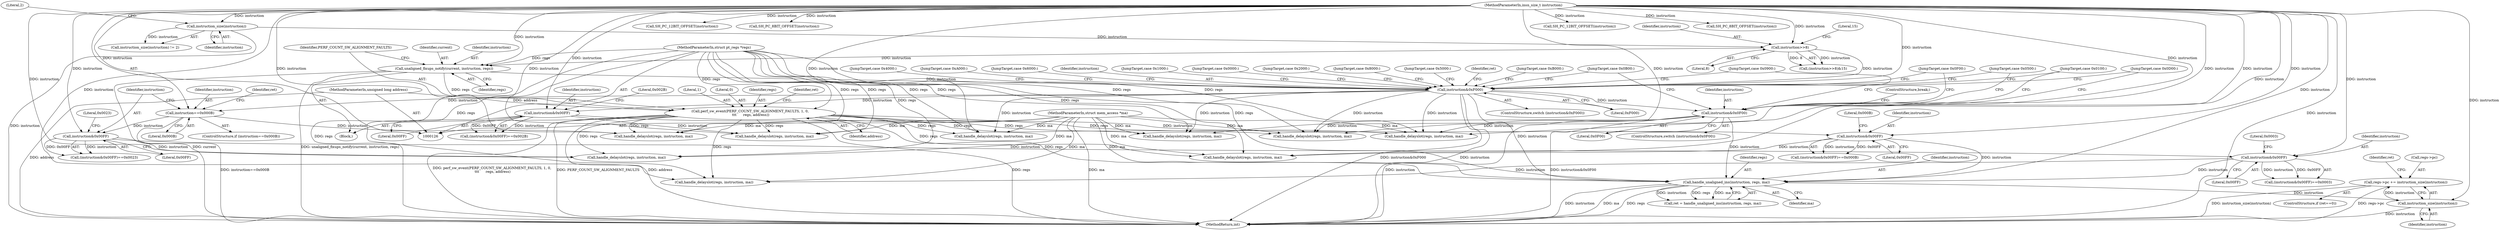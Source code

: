 digraph "1_linux_a8b0ca17b80e92faab46ee7179ba9e99ccb61233_23@pointer" {
"1000476" [label="(Call,regs->pc += instruction_size(instruction))"];
"1000480" [label="(Call,instruction_size(instruction))"];
"1000468" [label="(Call,handle_unaligned_ins(instruction, regs, ma))"];
"1000177" [label="(Call,instruction&0xF000)"];
"1000162" [label="(Call,unaligned_fixups_notify(current, instruction, regs))"];
"1000147" [label="(Call,instruction>>8)"];
"1000138" [label="(Call,instruction_size(instruction))"];
"1000127" [label="(MethodParameterIn,insn_size_t instruction)"];
"1000128" [label="(MethodParameterIn,struct pt_regs *regs)"];
"1000338" [label="(Call,instruction&0x0F00)"];
"1000232" [label="(Call,instruction&0x00FF)"];
"1000207" [label="(Call,instruction&0x00FF)"];
"1000183" [label="(Call,instruction==0x000B)"];
"1000298" [label="(Call,instruction&0x00FF)"];
"1000275" [label="(Call,instruction&0x00FF)"];
"1000166" [label="(Call,perf_sw_event(PERF_COUNT_SW_ALIGNMENT_FAULTS, 1, 0,\n \t\t\t      regs, address))"];
"1000131" [label="(MethodParameterIn,unsigned long address)"];
"1000129" [label="(MethodParameterIn,struct mem_access *ma)"];
"1000167" [label="(Identifier,PERF_COUNT_SW_ALIGNMENT_FAULTS)"];
"1000183" [label="(Call,instruction==0x000B)"];
"1000173" [label="(Identifier,ret)"];
"1000179" [label="(Literal,0xF000)"];
"1000168" [label="(Literal,1)"];
"1000169" [label="(Literal,0)"];
"1000137" [label="(Call,instruction_size(instruction) != 2)"];
"1000432" [label="(Call,SH_PC_12BIT_OFFSET(instruction))"];
"1000383" [label="(JumpTarget,case 0x0D00:)"];
"1000150" [label="(Literal,15)"];
"1000340" [label="(Literal,0x0F00)"];
"1000272" [label="(JumpTarget,case 0x4000:)"];
"1000140" [label="(Literal,2)"];
"1000162" [label="(Call,unaligned_fixups_notify(current, instruction, regs))"];
"1000378" [label="(Call,SH_PC_8BIT_OFFSET(instruction))"];
"1000484" [label="(MethodReturn,int)"];
"1000206" [label="(Call,(instruction&0x00FF)==0x0023)"];
"1000417" [label="(JumpTarget,case 0xA000:)"];
"1000351" [label="(Call,handle_delayslot(regs, instruction, ma))"];
"1000185" [label="(Literal,0x000B)"];
"1000139" [label="(Identifier,instruction)"];
"1000147" [label="(Call,instruction>>8)"];
"1000334" [label="(JumpTarget,case 0x6000:)"];
"1000460" [label="(Call,SH_PC_12BIT_OFFSET(instruction))"];
"1000348" [label="(JumpTarget,case 0x0F00:)"];
"1000178" [label="(Identifier,instruction)"];
"1000268" [label="(JumpTarget,case 0x1000:)"];
"1000129" [label="(MethodParameterIn,struct mem_access *ma)"];
"1000207" [label="(Call,instruction&0x00FF)"];
"1000274" [label="(Call,(instruction&0x00FF)==0x002B)"];
"1000413" [label="(Call,SH_PC_8BIT_OFFSET(instruction))"];
"1000275" [label="(Call,instruction&0x00FF)"];
"1000131" [label="(MethodParameterIn,unsigned long address)"];
"1000276" [label="(Identifier,instruction)"];
"1000298" [label="(Call,instruction&0x00FF)"];
"1000337" [label="(ControlStructure,switch (instruction&0x0F00))"];
"1000210" [label="(Literal,0x0023)"];
"1000163" [label="(Identifier,current)"];
"1000171" [label="(Identifier,address)"];
"1000231" [label="(Call,(instruction&0x00FF)==0x0003)"];
"1000181" [label="(JumpTarget,case 0x0000:)"];
"1000468" [label="(Call,handle_unaligned_ins(instruction, regs, ma))"];
"1000128" [label="(MethodParameterIn,struct pt_regs *regs)"];
"1000339" [label="(Identifier,instruction)"];
"1000234" [label="(Literal,0x00FF)"];
"1000342" [label="(JumpTarget,case 0x0100:)"];
"1000299" [label="(Identifier,instruction)"];
"1000305" [label="(Call,handle_delayslot(regs, instruction, ma))"];
"1000381" [label="(JumpTarget,case 0x0900:)"];
"1000416" [label="(ControlStructure,break;)"];
"1000466" [label="(Call,ret = handle_unaligned_ins(instruction, regs, ma))"];
"1000472" [label="(ControlStructure,if (ret==0))"];
"1000344" [label="(JumpTarget,case 0x0500:)"];
"1000148" [label="(Identifier,instruction)"];
"1000208" [label="(Identifier,instruction)"];
"1000232" [label="(Call,instruction&0x00FF)"];
"1000270" [label="(JumpTarget,case 0x2000:)"];
"1000138" [label="(Call,instruction_size(instruction))"];
"1000420" [label="(Call,handle_delayslot(regs, instruction, ma))"];
"1000346" [label="(JumpTarget,case 0x0B00:)"];
"1000233" [label="(Identifier,instruction)"];
"1000189" [label="(Call,handle_delayslot(regs, instruction, ma))"];
"1000476" [label="(Call,regs->pc += instruction_size(instruction))"];
"1000336" [label="(JumpTarget,case 0x8000:)"];
"1000166" [label="(Call,perf_sw_event(PERF_COUNT_SW_ALIGNMENT_FAULTS, 1, 0,\n \t\t\t      regs, address))"];
"1000481" [label="(Identifier,instruction)"];
"1000209" [label="(Literal,0x00FF)"];
"1000177" [label="(Call,instruction&0xF000)"];
"1000483" [label="(Identifier,ret)"];
"1000477" [label="(Call,regs->pc)"];
"1000277" [label="(Literal,0x00FF)"];
"1000170" [label="(Identifier,regs)"];
"1000164" [label="(Identifier,instruction)"];
"1000471" [label="(Identifier,ma)"];
"1000297" [label="(Call,(instruction&0x00FF)==0x000B)"];
"1000146" [label="(Call,(instruction>>8)&15)"];
"1000161" [label="(Block,)"];
"1000235" [label="(Literal,0x0003)"];
"1000301" [label="(Literal,0x000B)"];
"1000332" [label="(JumpTarget,case 0x5000:)"];
"1000470" [label="(Identifier,regs)"];
"1000214" [label="(Call,handle_delayslot(regs, instruction, ma))"];
"1000464" [label="(Identifier,ret)"];
"1000480" [label="(Call,instruction_size(instruction))"];
"1000386" [label="(Call,handle_delayslot(regs, instruction, ma))"];
"1000239" [label="(Call,handle_delayslot(regs, instruction, ma))"];
"1000176" [label="(ControlStructure,switch (instruction&0xF000))"];
"1000127" [label="(MethodParameterIn,insn_size_t instruction)"];
"1000165" [label="(Identifier,regs)"];
"1000188" [label="(Identifier,ret)"];
"1000438" [label="(Call,handle_delayslot(regs, instruction, ma))"];
"1000278" [label="(Literal,0x002B)"];
"1000435" [label="(JumpTarget,case 0xB000:)"];
"1000282" [label="(Call,handle_delayslot(regs, instruction, ma))"];
"1000338" [label="(Call,instruction&0x0F00)"];
"1000149" [label="(Literal,8)"];
"1000469" [label="(Identifier,instruction)"];
"1000300" [label="(Literal,0x00FF)"];
"1000182" [label="(ControlStructure,if (instruction==0x000B))"];
"1000184" [label="(Identifier,instruction)"];
"1000476" -> "1000472"  [label="AST: "];
"1000476" -> "1000480"  [label="CFG: "];
"1000477" -> "1000476"  [label="AST: "];
"1000480" -> "1000476"  [label="AST: "];
"1000483" -> "1000476"  [label="CFG: "];
"1000476" -> "1000484"  [label="DDG: regs->pc"];
"1000476" -> "1000484"  [label="DDG: instruction_size(instruction)"];
"1000480" -> "1000476"  [label="DDG: instruction"];
"1000480" -> "1000481"  [label="CFG: "];
"1000481" -> "1000480"  [label="AST: "];
"1000480" -> "1000484"  [label="DDG: instruction"];
"1000468" -> "1000480"  [label="DDG: instruction"];
"1000127" -> "1000480"  [label="DDG: instruction"];
"1000468" -> "1000466"  [label="AST: "];
"1000468" -> "1000471"  [label="CFG: "];
"1000469" -> "1000468"  [label="AST: "];
"1000470" -> "1000468"  [label="AST: "];
"1000471" -> "1000468"  [label="AST: "];
"1000466" -> "1000468"  [label="CFG: "];
"1000468" -> "1000484"  [label="DDG: instruction"];
"1000468" -> "1000484"  [label="DDG: ma"];
"1000468" -> "1000484"  [label="DDG: regs"];
"1000468" -> "1000466"  [label="DDG: instruction"];
"1000468" -> "1000466"  [label="DDG: regs"];
"1000468" -> "1000466"  [label="DDG: ma"];
"1000177" -> "1000468"  [label="DDG: instruction"];
"1000338" -> "1000468"  [label="DDG: instruction"];
"1000232" -> "1000468"  [label="DDG: instruction"];
"1000298" -> "1000468"  [label="DDG: instruction"];
"1000127" -> "1000468"  [label="DDG: instruction"];
"1000166" -> "1000468"  [label="DDG: regs"];
"1000128" -> "1000468"  [label="DDG: regs"];
"1000129" -> "1000468"  [label="DDG: ma"];
"1000177" -> "1000176"  [label="AST: "];
"1000177" -> "1000179"  [label="CFG: "];
"1000178" -> "1000177"  [label="AST: "];
"1000179" -> "1000177"  [label="AST: "];
"1000181" -> "1000177"  [label="CFG: "];
"1000268" -> "1000177"  [label="CFG: "];
"1000270" -> "1000177"  [label="CFG: "];
"1000272" -> "1000177"  [label="CFG: "];
"1000332" -> "1000177"  [label="CFG: "];
"1000334" -> "1000177"  [label="CFG: "];
"1000336" -> "1000177"  [label="CFG: "];
"1000342" -> "1000177"  [label="CFG: "];
"1000344" -> "1000177"  [label="CFG: "];
"1000346" -> "1000177"  [label="CFG: "];
"1000348" -> "1000177"  [label="CFG: "];
"1000381" -> "1000177"  [label="CFG: "];
"1000383" -> "1000177"  [label="CFG: "];
"1000417" -> "1000177"  [label="CFG: "];
"1000435" -> "1000177"  [label="CFG: "];
"1000464" -> "1000177"  [label="CFG: "];
"1000177" -> "1000484"  [label="DDG: instruction"];
"1000177" -> "1000484"  [label="DDG: instruction&0xF000"];
"1000162" -> "1000177"  [label="DDG: instruction"];
"1000147" -> "1000177"  [label="DDG: instruction"];
"1000127" -> "1000177"  [label="DDG: instruction"];
"1000177" -> "1000183"  [label="DDG: instruction"];
"1000177" -> "1000275"  [label="DDG: instruction"];
"1000177" -> "1000338"  [label="DDG: instruction"];
"1000177" -> "1000351"  [label="DDG: instruction"];
"1000177" -> "1000386"  [label="DDG: instruction"];
"1000177" -> "1000420"  [label="DDG: instruction"];
"1000177" -> "1000438"  [label="DDG: instruction"];
"1000162" -> "1000161"  [label="AST: "];
"1000162" -> "1000165"  [label="CFG: "];
"1000163" -> "1000162"  [label="AST: "];
"1000164" -> "1000162"  [label="AST: "];
"1000165" -> "1000162"  [label="AST: "];
"1000167" -> "1000162"  [label="CFG: "];
"1000162" -> "1000484"  [label="DDG: current"];
"1000162" -> "1000484"  [label="DDG: unaligned_fixups_notify(current, instruction, regs)"];
"1000147" -> "1000162"  [label="DDG: instruction"];
"1000127" -> "1000162"  [label="DDG: instruction"];
"1000128" -> "1000162"  [label="DDG: regs"];
"1000162" -> "1000166"  [label="DDG: regs"];
"1000147" -> "1000146"  [label="AST: "];
"1000147" -> "1000149"  [label="CFG: "];
"1000148" -> "1000147"  [label="AST: "];
"1000149" -> "1000147"  [label="AST: "];
"1000150" -> "1000147"  [label="CFG: "];
"1000147" -> "1000146"  [label="DDG: instruction"];
"1000147" -> "1000146"  [label="DDG: 8"];
"1000138" -> "1000147"  [label="DDG: instruction"];
"1000127" -> "1000147"  [label="DDG: instruction"];
"1000138" -> "1000137"  [label="AST: "];
"1000138" -> "1000139"  [label="CFG: "];
"1000139" -> "1000138"  [label="AST: "];
"1000140" -> "1000138"  [label="CFG: "];
"1000138" -> "1000484"  [label="DDG: instruction"];
"1000138" -> "1000137"  [label="DDG: instruction"];
"1000127" -> "1000138"  [label="DDG: instruction"];
"1000127" -> "1000126"  [label="AST: "];
"1000127" -> "1000484"  [label="DDG: instruction"];
"1000127" -> "1000183"  [label="DDG: instruction"];
"1000127" -> "1000189"  [label="DDG: instruction"];
"1000127" -> "1000207"  [label="DDG: instruction"];
"1000127" -> "1000214"  [label="DDG: instruction"];
"1000127" -> "1000232"  [label="DDG: instruction"];
"1000127" -> "1000239"  [label="DDG: instruction"];
"1000127" -> "1000275"  [label="DDG: instruction"];
"1000127" -> "1000282"  [label="DDG: instruction"];
"1000127" -> "1000298"  [label="DDG: instruction"];
"1000127" -> "1000305"  [label="DDG: instruction"];
"1000127" -> "1000338"  [label="DDG: instruction"];
"1000127" -> "1000351"  [label="DDG: instruction"];
"1000127" -> "1000378"  [label="DDG: instruction"];
"1000127" -> "1000386"  [label="DDG: instruction"];
"1000127" -> "1000413"  [label="DDG: instruction"];
"1000127" -> "1000420"  [label="DDG: instruction"];
"1000127" -> "1000432"  [label="DDG: instruction"];
"1000127" -> "1000438"  [label="DDG: instruction"];
"1000127" -> "1000460"  [label="DDG: instruction"];
"1000128" -> "1000126"  [label="AST: "];
"1000128" -> "1000484"  [label="DDG: regs"];
"1000128" -> "1000166"  [label="DDG: regs"];
"1000128" -> "1000189"  [label="DDG: regs"];
"1000128" -> "1000214"  [label="DDG: regs"];
"1000128" -> "1000239"  [label="DDG: regs"];
"1000128" -> "1000282"  [label="DDG: regs"];
"1000128" -> "1000305"  [label="DDG: regs"];
"1000128" -> "1000351"  [label="DDG: regs"];
"1000128" -> "1000386"  [label="DDG: regs"];
"1000128" -> "1000420"  [label="DDG: regs"];
"1000128" -> "1000438"  [label="DDG: regs"];
"1000338" -> "1000337"  [label="AST: "];
"1000338" -> "1000340"  [label="CFG: "];
"1000339" -> "1000338"  [label="AST: "];
"1000340" -> "1000338"  [label="AST: "];
"1000342" -> "1000338"  [label="CFG: "];
"1000344" -> "1000338"  [label="CFG: "];
"1000346" -> "1000338"  [label="CFG: "];
"1000348" -> "1000338"  [label="CFG: "];
"1000381" -> "1000338"  [label="CFG: "];
"1000383" -> "1000338"  [label="CFG: "];
"1000416" -> "1000338"  [label="CFG: "];
"1000338" -> "1000484"  [label="DDG: instruction"];
"1000338" -> "1000484"  [label="DDG: instruction&0x0F00"];
"1000338" -> "1000351"  [label="DDG: instruction"];
"1000338" -> "1000386"  [label="DDG: instruction"];
"1000232" -> "1000231"  [label="AST: "];
"1000232" -> "1000234"  [label="CFG: "];
"1000233" -> "1000232"  [label="AST: "];
"1000234" -> "1000232"  [label="AST: "];
"1000235" -> "1000232"  [label="CFG: "];
"1000232" -> "1000231"  [label="DDG: instruction"];
"1000232" -> "1000231"  [label="DDG: 0x00FF"];
"1000207" -> "1000232"  [label="DDG: instruction"];
"1000232" -> "1000239"  [label="DDG: instruction"];
"1000207" -> "1000206"  [label="AST: "];
"1000207" -> "1000209"  [label="CFG: "];
"1000208" -> "1000207"  [label="AST: "];
"1000209" -> "1000207"  [label="AST: "];
"1000210" -> "1000207"  [label="CFG: "];
"1000207" -> "1000206"  [label="DDG: instruction"];
"1000207" -> "1000206"  [label="DDG: 0x00FF"];
"1000183" -> "1000207"  [label="DDG: instruction"];
"1000207" -> "1000214"  [label="DDG: instruction"];
"1000183" -> "1000182"  [label="AST: "];
"1000183" -> "1000185"  [label="CFG: "];
"1000184" -> "1000183"  [label="AST: "];
"1000185" -> "1000183"  [label="AST: "];
"1000188" -> "1000183"  [label="CFG: "];
"1000208" -> "1000183"  [label="CFG: "];
"1000183" -> "1000484"  [label="DDG: instruction==0x000B"];
"1000183" -> "1000189"  [label="DDG: instruction"];
"1000298" -> "1000297"  [label="AST: "];
"1000298" -> "1000300"  [label="CFG: "];
"1000299" -> "1000298"  [label="AST: "];
"1000300" -> "1000298"  [label="AST: "];
"1000301" -> "1000298"  [label="CFG: "];
"1000298" -> "1000297"  [label="DDG: instruction"];
"1000298" -> "1000297"  [label="DDG: 0x00FF"];
"1000275" -> "1000298"  [label="DDG: instruction"];
"1000298" -> "1000305"  [label="DDG: instruction"];
"1000275" -> "1000274"  [label="AST: "];
"1000275" -> "1000277"  [label="CFG: "];
"1000276" -> "1000275"  [label="AST: "];
"1000277" -> "1000275"  [label="AST: "];
"1000278" -> "1000275"  [label="CFG: "];
"1000275" -> "1000274"  [label="DDG: instruction"];
"1000275" -> "1000274"  [label="DDG: 0x00FF"];
"1000275" -> "1000282"  [label="DDG: instruction"];
"1000166" -> "1000161"  [label="AST: "];
"1000166" -> "1000171"  [label="CFG: "];
"1000167" -> "1000166"  [label="AST: "];
"1000168" -> "1000166"  [label="AST: "];
"1000169" -> "1000166"  [label="AST: "];
"1000170" -> "1000166"  [label="AST: "];
"1000171" -> "1000166"  [label="AST: "];
"1000173" -> "1000166"  [label="CFG: "];
"1000166" -> "1000484"  [label="DDG: perf_sw_event(PERF_COUNT_SW_ALIGNMENT_FAULTS, 1, 0,\n \t\t\t      regs, address)"];
"1000166" -> "1000484"  [label="DDG: PERF_COUNT_SW_ALIGNMENT_FAULTS"];
"1000166" -> "1000484"  [label="DDG: address"];
"1000166" -> "1000484"  [label="DDG: regs"];
"1000131" -> "1000166"  [label="DDG: address"];
"1000166" -> "1000189"  [label="DDG: regs"];
"1000166" -> "1000214"  [label="DDG: regs"];
"1000166" -> "1000239"  [label="DDG: regs"];
"1000166" -> "1000282"  [label="DDG: regs"];
"1000166" -> "1000305"  [label="DDG: regs"];
"1000166" -> "1000351"  [label="DDG: regs"];
"1000166" -> "1000386"  [label="DDG: regs"];
"1000166" -> "1000420"  [label="DDG: regs"];
"1000166" -> "1000438"  [label="DDG: regs"];
"1000131" -> "1000126"  [label="AST: "];
"1000131" -> "1000484"  [label="DDG: address"];
"1000129" -> "1000126"  [label="AST: "];
"1000129" -> "1000484"  [label="DDG: ma"];
"1000129" -> "1000189"  [label="DDG: ma"];
"1000129" -> "1000214"  [label="DDG: ma"];
"1000129" -> "1000239"  [label="DDG: ma"];
"1000129" -> "1000282"  [label="DDG: ma"];
"1000129" -> "1000305"  [label="DDG: ma"];
"1000129" -> "1000351"  [label="DDG: ma"];
"1000129" -> "1000386"  [label="DDG: ma"];
"1000129" -> "1000420"  [label="DDG: ma"];
"1000129" -> "1000438"  [label="DDG: ma"];
}

